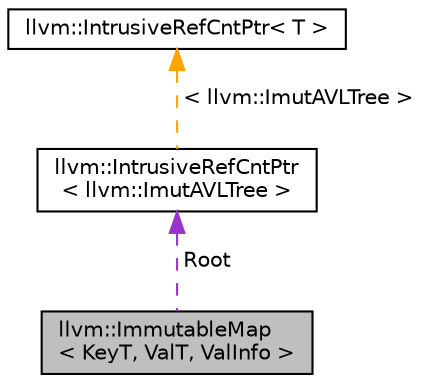 digraph "llvm::ImmutableMap&lt; KeyT, ValT, ValInfo &gt;"
{
 // LATEX_PDF_SIZE
  bgcolor="transparent";
  edge [fontname="Helvetica",fontsize="10",labelfontname="Helvetica",labelfontsize="10"];
  node [fontname="Helvetica",fontsize="10",shape=record];
  Node1 [label="llvm::ImmutableMap\l\< KeyT, ValT, ValInfo \>",height=0.2,width=0.4,color="black", fillcolor="grey75", style="filled", fontcolor="black",tooltip=" "];
  Node2 -> Node1 [dir="back",color="darkorchid3",fontsize="10",style="dashed",label=" Root" ,fontname="Helvetica"];
  Node2 [label="llvm::IntrusiveRefCntPtr\l\< llvm::ImutAVLTree \>",height=0.2,width=0.4,color="black",URL="$classllvm_1_1IntrusiveRefCntPtr.html",tooltip=" "];
  Node3 -> Node2 [dir="back",color="orange",fontsize="10",style="dashed",label=" \< llvm::ImutAVLTree \>" ,fontname="Helvetica"];
  Node3 [label="llvm::IntrusiveRefCntPtr\< T \>",height=0.2,width=0.4,color="black",URL="$classllvm_1_1IntrusiveRefCntPtr.html",tooltip="A smart pointer to a reference-counted object that inherits from RefCountedBase or ThreadSafeRefCount..."];
}
